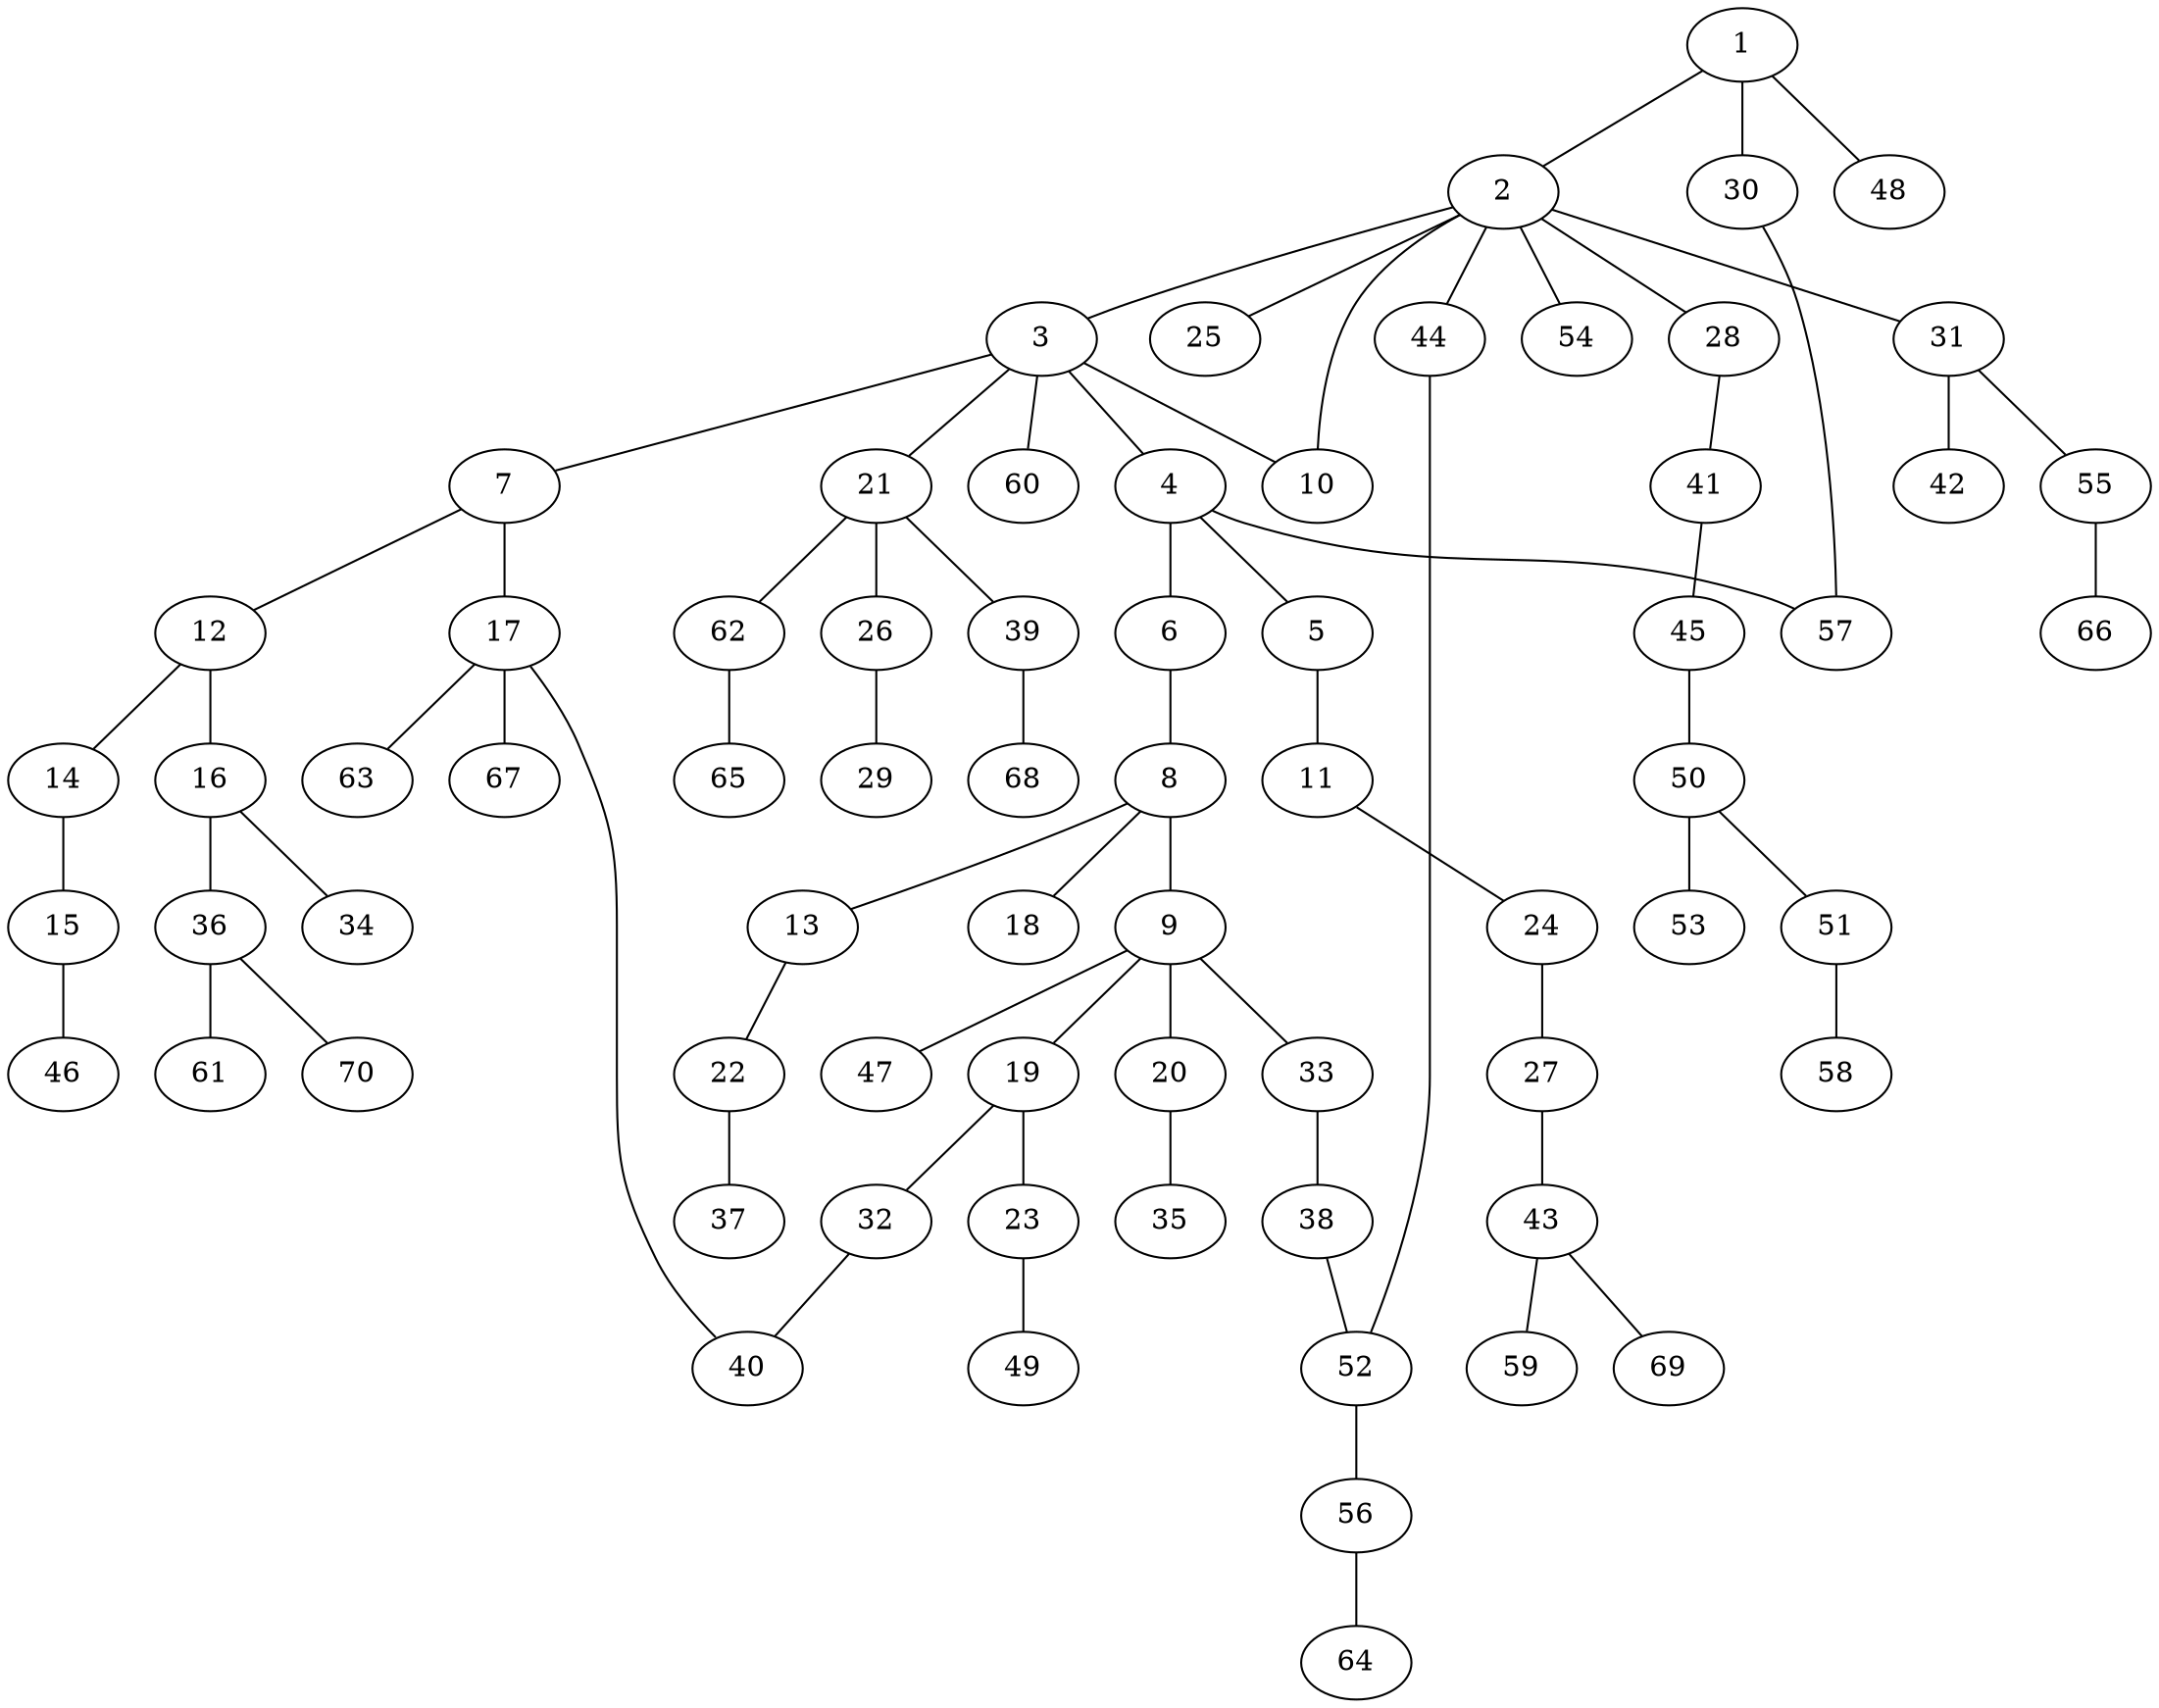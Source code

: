 graph graphname {1--2
1--30
1--48
2--3
2--10
2--25
2--28
2--31
2--44
2--54
3--4
3--7
3--10
3--21
3--60
4--5
4--6
4--57
5--11
6--8
7--12
7--17
8--9
8--13
8--18
9--19
9--20
9--33
9--47
11--24
12--14
12--16
13--22
14--15
15--46
16--34
16--36
17--40
17--63
17--67
19--23
19--32
20--35
21--26
21--39
21--62
22--37
23--49
24--27
26--29
27--43
28--41
30--57
31--42
31--55
32--40
33--38
36--61
36--70
38--52
39--68
41--45
43--59
43--69
44--52
45--50
50--51
50--53
51--58
52--56
55--66
56--64
62--65
}